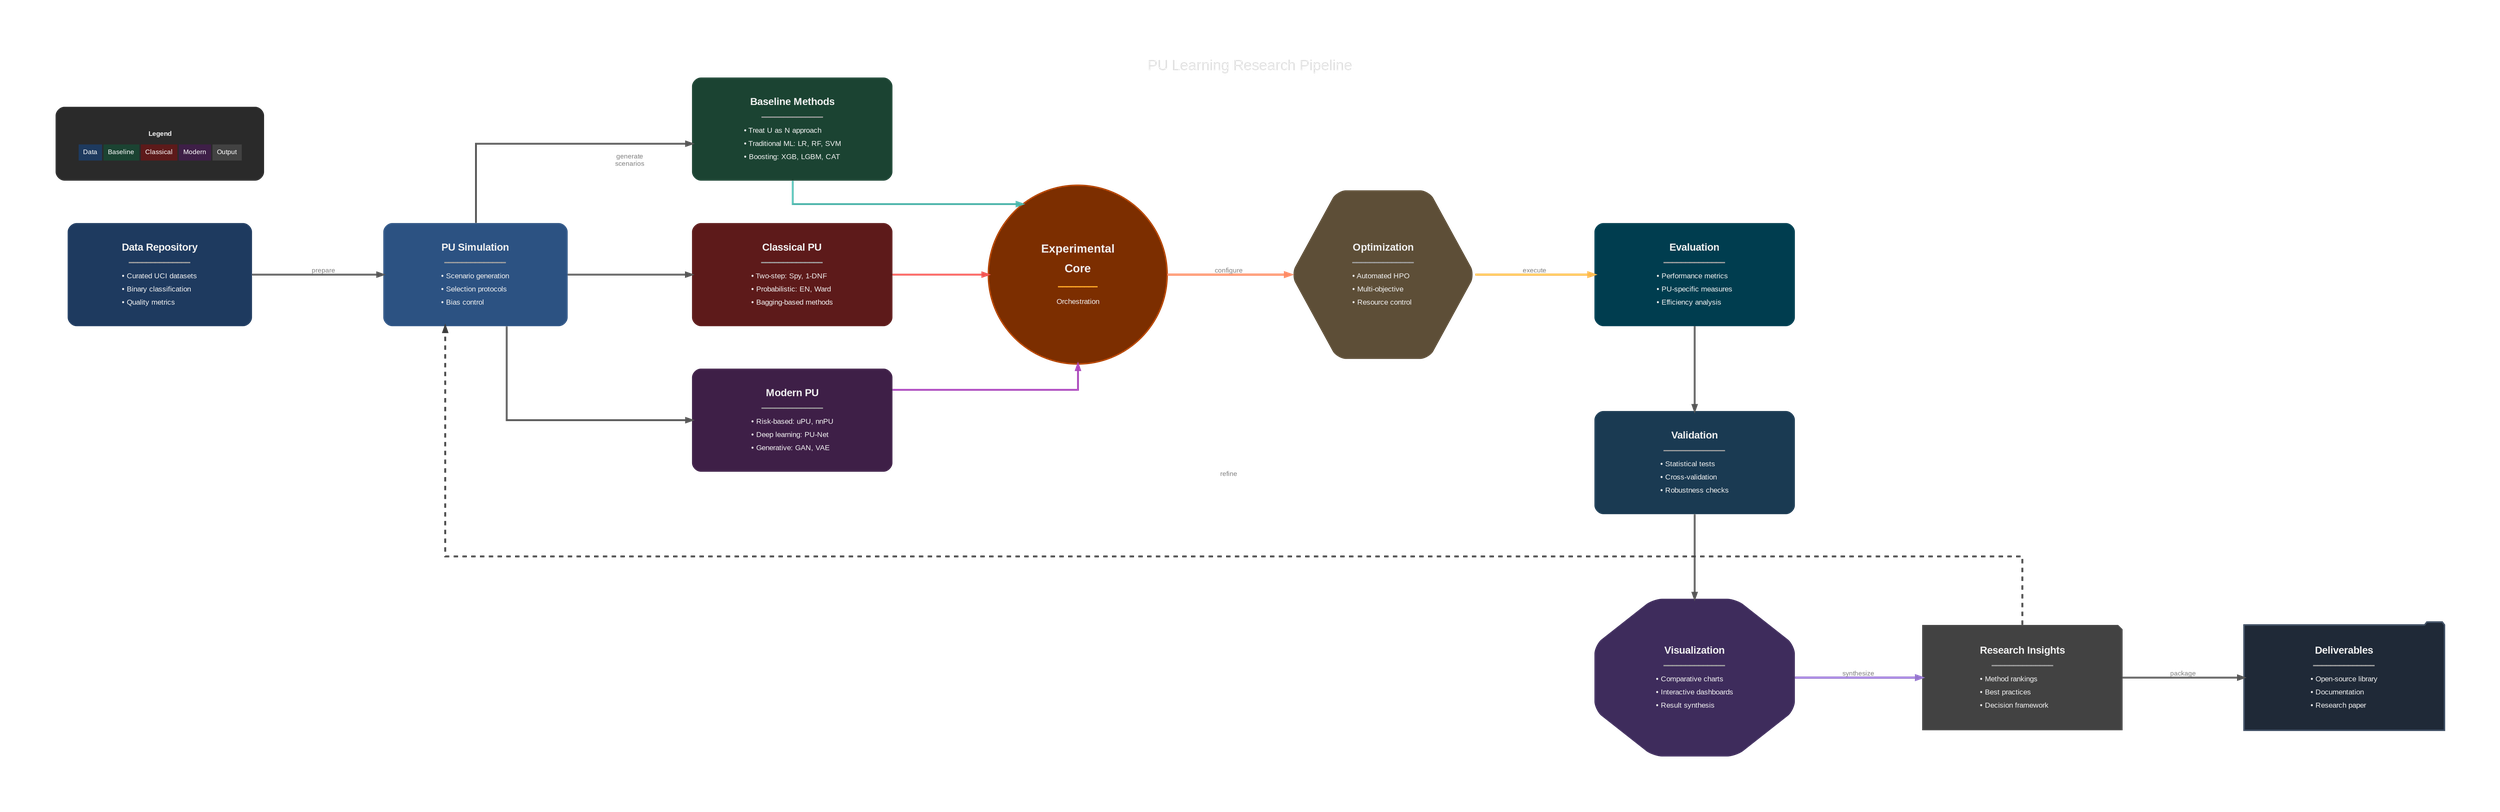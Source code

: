 digraph PULearningEnhancedFlow {
    // ===== ENHANCED CLEAN DESIGN =====
    graph [
        layout=dot,
        rankdir=LR,
        bgcolor="transparent",
        fontname="Arial",
        fontsize=20,
        fontcolor="#E0E0E0",
        label="PU Learning Research Pipeline",
        labelloc=t,
        labeljust=c,
        margin=1.0,
        nodesep=0.8,
        ranksep=1.8,
        splines=ortho,
        compound=true
    ];
    
    node [
        fontname="Arial",
        fontsize=11,
        fontcolor="#F0F0F0",
        shape=box,
        style="filled,rounded",
        fillcolor="#2A2A2A",
        color="#2A2A2A",
        penwidth=0,
        margin="0.4,0.3",
        width=3.0,
        height=1.4
    ];
    
    edge [
        color="#555555",
        penwidth=2.5,
        arrowsize=0.8,
        fontname="Arial",
        fontsize=9,
        fontcolor="#808080"
    ];
    

    
    // ===== DATA FOUNDATION =====
    data [
        label=<<TABLE BORDER="0" CELLBORDER="0" CELLSPACING="3">
            <TR><TD><B><FONT POINT-SIZE="14">Data Repository</FONT></B></TD></TR>
            <TR><TD><FONT POINT-SIZE="10" COLOR="#A0A0A0">━━━━━━━━━━━━━━</FONT></TD></TR>
            <TR><TD ALIGN="LEFT"><FONT POINT-SIZE="10">• Curated UCI datasets</FONT></TD></TR>
            <TR><TD ALIGN="LEFT"><FONT POINT-SIZE="10">• Binary classification</FONT></TD></TR>
            <TR><TD ALIGN="LEFT"><FONT POINT-SIZE="10">• Quality metrics</FONT></TD></TR>
        </TABLE>>,
        fillcolor="#1E3A5F",
        width=3.5
    ];
    
    pu [
        label=<<TABLE BORDER="0" CELLBORDER="0" CELLSPACING="3">
            <TR><TD><B><FONT POINT-SIZE="14">PU Simulation</FONT></B></TD></TR>
            <TR><TD><FONT POINT-SIZE="10" COLOR="#A0A0A0">━━━━━━━━━━━━━━</FONT></TD></TR>
            <TR><TD ALIGN="LEFT"><FONT POINT-SIZE="10">• Scenario generation</FONT></TD></TR>
            <TR><TD ALIGN="LEFT"><FONT POINT-SIZE="10">• Selection protocols</FONT></TD></TR>
            <TR><TD ALIGN="LEFT"><FONT POINT-SIZE="10">• Bias control</FONT></TD></TR>
        </TABLE>>,
        fillcolor="#2C5282",
        width=3.5
    ];
    
    // ===== METHODS =====
    baseline [
        label=<<TABLE BORDER="0" CELLBORDER="0" CELLSPACING="3">
            <TR><TD><B><FONT POINT-SIZE="14">Baseline Methods</FONT></B></TD></TR>
            <TR><TD><FONT POINT-SIZE="10" COLOR="#A0A0A0">━━━━━━━━━━━━━━</FONT></TD></TR>
            <TR><TD ALIGN="LEFT"><FONT POINT-SIZE="10">• Treat U as N approach</FONT></TD></TR>
            <TR><TD ALIGN="LEFT"><FONT POINT-SIZE="10">• Traditional ML: LR, RF, SVM</FONT></TD></TR>
            <TR><TD ALIGN="LEFT"><FONT POINT-SIZE="10">• Boosting: XGB, LGBM, CAT</FONT></TD></TR>
        </TABLE>>,
        fillcolor="#1B4332",
        width=3.8
    ];
    
    classical [
        label=<<TABLE BORDER="0" CELLBORDER="0" CELLSPACING="3">
            <TR><TD><B><FONT POINT-SIZE="14">Classical PU</FONT></B></TD></TR>
            <TR><TD><FONT POINT-SIZE="10" COLOR="#A0A0A0">━━━━━━━━━━━━━━</FONT></TD></TR>
            <TR><TD ALIGN="LEFT"><FONT POINT-SIZE="10">• Two-step: Spy, 1-DNF</FONT></TD></TR>
            <TR><TD ALIGN="LEFT"><FONT POINT-SIZE="10">• Probabilistic: EN, Ward</FONT></TD></TR>
            <TR><TD ALIGN="LEFT"><FONT POINT-SIZE="10">• Bagging-based methods</FONT></TD></TR>
        </TABLE>>,
        fillcolor="#5D1A1A",
        width=3.8
    ];
    
    modern [
        label=<<TABLE BORDER="0" CELLBORDER="0" CELLSPACING="3">
            <TR><TD><B><FONT POINT-SIZE="14">Modern PU</FONT></B></TD></TR>
            <TR><TD><FONT POINT-SIZE="10" COLOR="#A0A0A0">━━━━━━━━━━━━━━</FONT></TD></TR>
            <TR><TD ALIGN="LEFT"><FONT POINT-SIZE="10">• Risk-based: uPU, nnPU</FONT></TD></TR>
            <TR><TD ALIGN="LEFT"><FONT POINT-SIZE="10">• Deep learning: PU-Net</FONT></TD></TR>
            <TR><TD ALIGN="LEFT"><FONT POINT-SIZE="10">• Generative: GAN, VAE</FONT></TD></TR>
        </TABLE>>,
        fillcolor="#3E1F47",
        width=3.8
    ];
    
    // ===== EXPERIMENTAL CORE =====
    core [
        label=<<TABLE BORDER="0" CELLBORDER="0" CELLSPACING="5">
            <TR><TD><B><FONT POINT-SIZE="16">Experimental</FONT></B></TD></TR>
            <TR><TD><B><FONT POINT-SIZE="16">Core</FONT></B></TD></TR>
            <TR><TD><FONT POINT-SIZE="10" COLOR="#FFA726">━━━━━━━━━</FONT></TD></TR>
            <TR><TD><FONT POINT-SIZE="10">Orchestration</FONT></TD></TR>
        </TABLE>>,
        shape=circle,
        fillcolor="#7C2E00",
        width=2.5,
        height=2.5,
        penwidth=2,
        color="#B04000"
    ];
    
    opt [
        label=<<TABLE BORDER="0" CELLBORDER="0" CELLSPACING="3">
            <TR><TD><B><FONT POINT-SIZE="14">Optimization</FONT></B></TD></TR>
            <TR><TD><FONT POINT-SIZE="10" COLOR="#A0A0A0">━━━━━━━━━━━━━━</FONT></TD></TR>
            <TR><TD ALIGN="LEFT"><FONT POINT-SIZE="10">• Automated HPO</FONT></TD></TR>
            <TR><TD ALIGN="LEFT"><FONT POINT-SIZE="10">• Multi-objective</FONT></TD></TR>
            <TR><TD ALIGN="LEFT"><FONT POINT-SIZE="10">• Resource control</FONT></TD></TR>
        </TABLE>>,
        fillcolor="#5D4E37",
        shape=hexagon,
        width=3.5,
        height=2.0
    ];
    
    // ===== ANALYSIS =====
    eval [
        label=<<TABLE BORDER="0" CELLBORDER="0" CELLSPACING="3">
            <TR><TD><B><FONT POINT-SIZE="14">Evaluation</FONT></B></TD></TR>
            <TR><TD><FONT POINT-SIZE="10" COLOR="#A0A0A0">━━━━━━━━━━━━━━</FONT></TD></TR>
            <TR><TD ALIGN="LEFT"><FONT POINT-SIZE="10">• Performance metrics</FONT></TD></TR>
            <TR><TD ALIGN="LEFT"><FONT POINT-SIZE="10">• PU-specific measures</FONT></TD></TR>
            <TR><TD ALIGN="LEFT"><FONT POINT-SIZE="10">• Efficiency analysis</FONT></TD></TR>
        </TABLE>>,
        fillcolor="#003D4F",
        width=3.8
    ];
    
    stats [
        label=<<TABLE BORDER="0" CELLBORDER="0" CELLSPACING="3">
            <TR><TD><B><FONT POINT-SIZE="14">Validation</FONT></B></TD></TR>
            <TR><TD><FONT POINT-SIZE="10" COLOR="#A0A0A0">━━━━━━━━━━━━━━</FONT></TD></TR>
            <TR><TD ALIGN="LEFT"><FONT POINT-SIZE="10">• Statistical tests</FONT></TD></TR>
            <TR><TD ALIGN="LEFT"><FONT POINT-SIZE="10">• Cross-validation</FONT></TD></TR>
            <TR><TD ALIGN="LEFT"><FONT POINT-SIZE="10">• Robustness checks</FONT></TD></TR>
        </TABLE>>,
        fillcolor="#1A3A52",
        width=3.8
    ];
    
    viz [
        label=<<TABLE BORDER="0" CELLBORDER="0" CELLSPACING="3">
            <TR><TD><B><FONT POINT-SIZE="14">Visualization</FONT></B></TD></TR>
            <TR><TD><FONT POINT-SIZE="10" COLOR="#A0A0A0">━━━━━━━━━━━━━━</FONT></TD></TR>
            <TR><TD ALIGN="LEFT"><FONT POINT-SIZE="10">• Comparative charts</FONT></TD></TR>
            <TR><TD ALIGN="LEFT"><FONT POINT-SIZE="10">• Interactive dashboards</FONT></TD></TR>
            <TR><TD ALIGN="LEFT"><FONT POINT-SIZE="10">• Result synthesis</FONT></TD></TR>
        </TABLE>>,
        fillcolor="#3E2C5C",
        shape=octagon,
        width=3.8,
        height=2.0
    ];
    
    // ===== OUTPUTS =====
    insights [
        label=<<TABLE BORDER="0" CELLBORDER="0" CELLSPACING="3">
            <TR><TD><B><FONT POINT-SIZE="14">Research Insights</FONT></B></TD></TR>
            <TR><TD><FONT POINT-SIZE="10" COLOR="#A0A0A0">━━━━━━━━━━━━━━</FONT></TD></TR>
            <TR><TD ALIGN="LEFT"><FONT POINT-SIZE="10">• Method rankings</FONT></TD></TR>
            <TR><TD ALIGN="LEFT"><FONT POINT-SIZE="10">• Best practices</FONT></TD></TR>
            <TR><TD ALIGN="LEFT"><FONT POINT-SIZE="10">• Decision framework</FONT></TD></TR>
        </TABLE>>,
        fillcolor="#424242",
        shape=note,
        width=3.8,
        height=2.0
    ];
    
    deliver [
        label=<<TABLE BORDER="0" CELLBORDER="0" CELLSPACING="3">
            <TR><TD><B><FONT POINT-SIZE="14">Deliverables</FONT></B></TD></TR>
            <TR><TD><FONT POINT-SIZE="10" COLOR="#A0A0A0">━━━━━━━━━━━━━━</FONT></TD></TR>
            <TR><TD ALIGN="LEFT"><FONT POINT-SIZE="10">• Open-source library</FONT></TD></TR>
            <TR><TD ALIGN="LEFT"><FONT POINT-SIZE="10">• Documentation</FONT></TD></TR>
            <TR><TD ALIGN="LEFT"><FONT POINT-SIZE="10">• Research paper</FONT></TD></TR>
        </TABLE>>,
        fillcolor="#1F2937",
        shape=folder,
        width=3.8,
        height=2.0,
        penwidth=2,
        color="#3A4A5F"
    ];
    
    // ===== EDGES WITH LABELS =====
    data -> pu [label="prepare"];
    pu -> baseline [label="generate\nscenarios"];
    pu -> classical;
    pu -> modern;
    
    baseline -> core [color="#4DB6AC"];
    classical -> core [color="#EF5350"];
    modern -> core [color="#AB47BC"];
    
    core -> opt [color="#FF8A65", penwidth=3, label="configure"];
    opt -> eval [color="#FFB74D", penwidth=3, label="execute"];
    
    eval -> stats [label="analyze"];
    stats -> viz [label="validate"];
    viz -> insights [color="#9575CD", penwidth=3, label="synthesize"];
    insights -> deliver [label="package"];
    
    // Feedback loop
    insights -> pu [
        style=dashed,
        constraint=false,
        color="#3A3A3A",
        label="refine"
    ];
    
    // ===== LAYOUT =====
    {rank=same; baseline; classical; modern;}
    {rank=same; eval; stats; viz;}
    
    // ===== LEGEND =====
    legend [
        label=<<TABLE BORDER="0" CELLPADDING="6">
            <TR><TD COLSPAN="5"><B>Legend</B></TD></TR>
            <TR>
                <TD BGCOLOR="#1E3A5F"><FONT COLOR="#FFFFFF">Data</FONT></TD>
                <TD BGCOLOR="#1B4332"><FONT COLOR="#FFFFFF">Baseline</FONT></TD>
                <TD BGCOLOR="#5D1A1A"><FONT COLOR="#FFFFFF">Classical</FONT></TD>
                <TD BGCOLOR="#3E1F47"><FONT COLOR="#FFFFFF">Modern</FONT></TD>
                <TD BGCOLOR="#424242"><FONT COLOR="#FFFFFF">Output</FONT></TD>
            </TR>
        </TABLE>>,
        shape=plaintext,
        fontsize=9
    ];
    
    {rank=min; legend;}
}